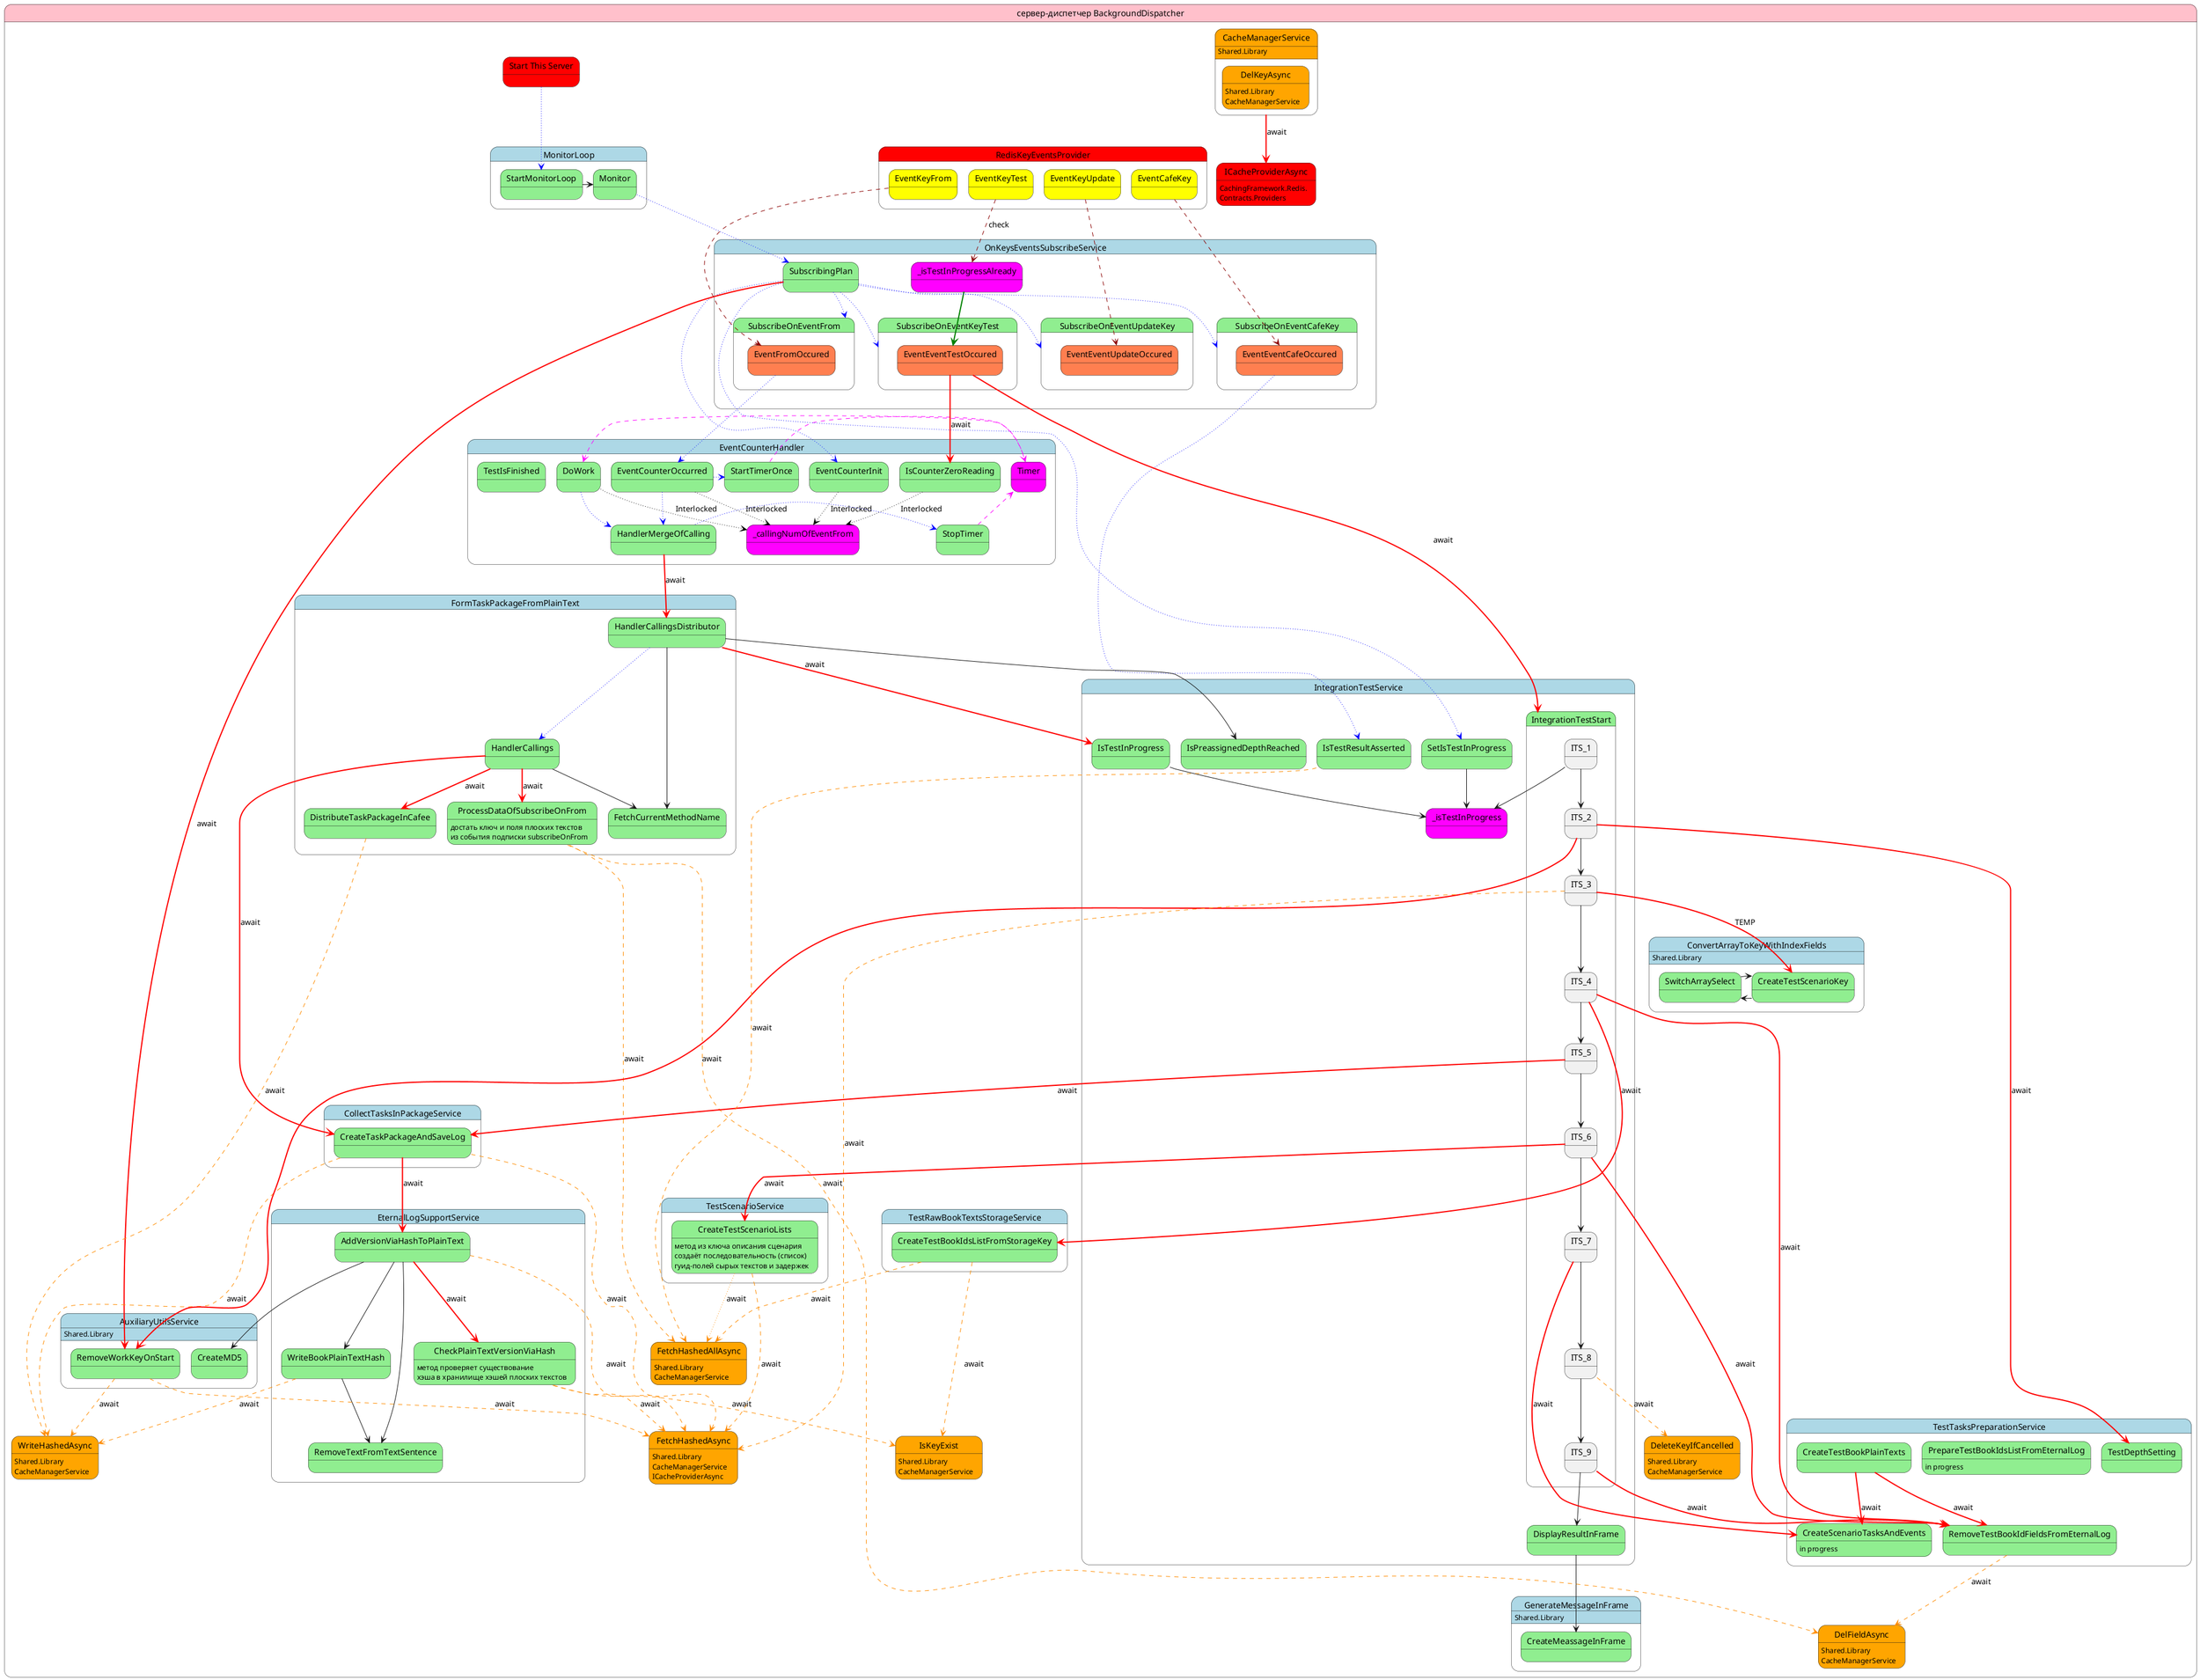 @startuml

state "сервер-диспетчер BackgroundDispatcher" as BackgroundDispatcher #pink {
    state "Start This Server" as ProgramCS #red

    state RedisKeyEventsProvider #red{
        state EventKeyFrom #yellow
        state EventСafeKey #yellow
        state EventKeyUpdate #yellow
        state EventKeyTest #yellow
    }
    state ICacheProviderAsync #red{

    }
    ICacheProviderAsync : CachingFramework.Redis.\nContracts.Providers

    state MonitorLoop #lightblue {
        state StartMonitorLoop #lightgreen
        state Monitor #lightgreen {
        }
        StartMonitorLoop -> Monitor
    }
    ProgramCS -[#blue,dotted]-> StartMonitorLoop

    state "OnKeysEventsSubscribeService" as _subscribe #lightblue {
        state SubscribingPlan #lightgreen
        Monitor -[#blue,dotted]-> SubscribingPlan
        state _isTestInProgressAlready #magenta

        state SubscribeOnEventFrom #lightgreen {
            state EventFromOccured #coral{
            }
        }
        state SubscribeOnEventСafeKey #lightgreen {
            state EventEventСafeOccured #coral{
            }
        }
        state SubscribeOnEventUpdateKey #lightgreen {
            state EventEventUpdateOccured #coral{
            }
        }
        state SubscribeOnEventKeyTest #lightgreen {
            state EventEventTestOccured #coral
        }
        _isTestInProgressAlready -[#green,bold]-> EventEventTestOccured
    }
    SubscribingPlan -[#blue,dotted]-> SubscribeOnEventFrom
    SubscribingPlan -[#blue,dotted]-> SubscribeOnEventСafeKey
    SubscribingPlan -[#blue,dotted]-> SubscribeOnEventUpdateKey
    SubscribingPlan -[#blue,dotted]-> SubscribeOnEventKeyTest

    state "EventCounterHandler" as _count #lightblue {
        state Timer #magenta
        state _callingNumOfEventFrom #magenta

        state EventCounterInit #lightgreen {
        }
        state IsCounterZeroReading #lightgreen {
        }
        state EventCounterOccurred #lightgreen {
        }
        state HandlerMergeOfCalling #lightgreen {
        }
        state StartTimerOnce #lightgreen {
        }
        state DoWork #lightgreen {
        }
        state StopTimer #lightgreen {
        }
        state TestIsFinished #lightgreen {
        }
    }
    IsCounterZeroReading -[#black,dotted]-> _callingNumOfEventFrom : Interlocked
    EventCounterInit -[#black,dotted]-> _callingNumOfEventFrom : Interlocked
    EventCounterOccurred -[#black,dotted]-> _callingNumOfEventFrom : Interlocked
    DoWork -[#black,dotted]-> _callingNumOfEventFrom : Interlocked
    EventCounterOccurred -[#blue,dotted]> StartTimerOnce
    StartTimerOnce -[#magenta,dashed]> Timer
    StopTimer -[#magenta,dashed]> Timer
    Timer -[#magenta,dashed]> DoWork
    EventCounterOccurred -[#blue,dotted]-> HandlerMergeOfCalling
    HandlerMergeOfCalling -[#blue,dotted]> StopTimer
    SubscribingPlan -[#blue,dotted]-> EventCounterInit
    DoWork -[#blue,dotted]> HandlerMergeOfCalling

    state "FormTaskPackageFromPlainText" as _front #lightblue {
        state HandlerCallingsDistributor #lightgreen {
        }
        state FetchCurrentMethodName #lightgreen {
        }
        state HandlerCallings #lightgreen {
        }
        state ProcessDataOfSubscribeOnFrom #lightgreen {
        }
        ProcessDataOfSubscribeOnFrom : достать ключ и поля плоских текстов \nиз события подписки subscribeOnFrom
        state DistributeTaskPackageInCafee #lightgreen {
        }
    }
    HandlerCallingsDistributor --> FetchCurrentMethodName
    HandlerCallings --> FetchCurrentMethodName
    HandlerCallings -[#red,bold]-> ProcessDataOfSubscribeOnFrom : await
    HandlerCallings -[#red,bold]-> DistributeTaskPackageInCafee : await
    HandlerCallingsDistributor -[#blue,dotted]-> HandlerCallings

    state "TestTasksPreparationService" as _prepare #lightblue {
        state TestDepthSetting #lightgreen {
        }
        state CreateScenarioTasksAndEvents #lightgreen {
        }
        CreateScenarioTasksAndEvents : in progress
        state PrepareTestBookIdsListFromEternalLog #lightgreen {
        }
        PrepareTestBookIdsListFromEternalLog : in progress
        state RemoveTestBookIdFieldsFromEternalLog #lightgreen {
        }
        state CreateTestBookPlainTexts #lightgreen {
        }
    }
    CreateTestBookPlainTexts -[#red,bold]-> RemoveTestBookIdFieldsFromEternalLog : await
    CreateTestBookPlainTexts -[#red,bold]-> CreateScenarioTasksAndEvents : await

    state "TestRawBookTextsStorageService" as _store #lightblue {
        state CreateTestBookIdsListFromStorageKey #lightgreen {
        }
    }

    state "CollectTasksInPackageService" as _collect #lightblue {
        state CreateTaskPackageAndSaveLog #lightgreen {
        }
    }

    state "TestScenarioService" as _scenario #lightblue {
        state CreateTestScenarioLists #lightgreen {
            CreateTestScenarioLists  : метод из ключа описания сценария \nсоздаёт последовательность (список) \nгуид-полей сырых текстов и задержек
        }
    }

    state "EternalLogSupportService" as _eternal #lightblue {
        state AddVersionViaHashToPlainText #lightgreen {
        }
        state CheckPlainTextVersionViaHash #lightgreen {
            CheckPlainTextVersionViaHash : метод проверяет существование \nхэша в хранилище хэшей плоских текстов
        }
        state RemoveTextFromTextSentence #lightgreen {
        }
        state WriteBookPlainTextHash #lightgreen {
        }
    }
    AddVersionViaHashToPlainText -[#red,bold]-> CheckPlainTextVersionViaHash : await
    AddVersionViaHashToPlainText --> RemoveTextFromTextSentence
    AddVersionViaHashToPlainText --> WriteBookPlainTextHash
    WriteBookPlainTextHash --> RemoveTextFromTextSentence

    state "IntegrationTestService" as _test #lightblue {
        state _isTestInProgress #magenta

        state IsTestInProgress #lightgreen {
        }
        state IntegrationTestStart #lightgreen {
            state ITS_1
            state ITS_2
            state ITS_3
            state ITS_4
            state ITS_5
            state ITS_6
            state ITS_7
            state ITS_8
            state ITS_9
            ITS_1 -down-> ITS_2
            ITS_2 -down-> ITS_3
            ITS_3 -down-> ITS_4
            ITS_4 -down-> ITS_5
            ITS_5 -down-> ITS_6
            ITS_6 -down-> ITS_7
            ITS_7 -down-> ITS_8
            ITS_8 -down-> ITS_9
        }
        state IsTestResultAsserted #lightgreen {
        }
        state IsPreassignedDepthReached #lightgreen {
        }        
        state DisplayResultInFrame #lightgreen {
        }
        state SetIsTestInProgress #lightgreen {
        }
    }

    state DeleteKeyIfCancelled #orange
    DeleteKeyIfCancelled : Shared.Library \nCacheManagerService
    state IsKeyExist #orange
    IsKeyExist : Shared.Library \nCacheManagerService
    state DelFieldAsync #orange
    DelFieldAsync : Shared.Library \nCacheManagerService
    state FetchHashedAsync #orange
    FetchHashedAsync : Shared.Library \nCacheManagerService \nICacheProviderAsync
    state WriteHashedAsync #orange
    WriteHashedAsync : Shared.Library \nCacheManagerService
    state FetchHashedAllAsync #orange
    FetchHashedAllAsync : Shared.Library \nCacheManagerService

    state "ConvertArrayToKeyWithIndexFields" as _convert #lightblue {
        _convert : Shared.Library
        state CreateTestScenarioKey #lightgreen{

        }
        state SwitchArraySelect #lightgreen{

        }
        CreateTestScenarioKey -> SwitchArraySelect
        SwitchArraySelect -> CreateTestScenarioKey
    }
    state "AuxiliaryUtilsService" as _aux #lightblue {
        _aux : Shared.Library
        state RemoveWorkKeyOnStart #lightgreen {
        }
        state CreateMD5 #lightgreen {
        }
    }
    state "GenerateMessageInFrame" as GenerateMessageInFrame #lightblue {
        GenerateMessageInFrame : Shared.Library
        state CreateMeassageInFrame #lightgreen {
        }

    }
    state CacheManagerService #orange{
        CacheManagerService : Shared.Library
        state DelKeyAsync #orange
        DelKeyAsync : Shared.Library \nCacheManagerService
    }
    
    CacheManagerService -[#red,bold]-> ICacheProviderAsync : await
        
    ITS_1 --> _isTestInProgress
    SetIsTestInProgress --> _isTestInProgress
    IsTestInProgress --> _isTestInProgress
    ITS_9 --> DisplayResultInFrame
    
    DisplayResultInFrame --> CreateMeassageInFrame

    SubscribingPlan -[#red,bold]-> RemoveWorkKeyOnStart : await
    'to remove SetIsTestInProgress
    SubscribingPlan -[#blue,dotted]-> SetIsTestInProgress

    EventKeyFrom -[#darkred,dashed]-> EventFromOccured
    EventСafeKey -[#darkred,dashed]-> EventEventСafeOccured
    EventKeyUpdate -[#darkred,dashed]-> EventEventUpdateOccured
    EventKeyTest -[#darkred,dashed]-> _isTestInProgressAlready : check
    EventFromOccured -[#blue,dotted]-> EventCounterOccurred
    EventEventСafeOccured -[#blue,dotted]-> IsTestResultAsserted
    EventEventTestOccured -[#red,bold]-> IsCounterZeroReading : await
    EventEventTestOccured -[#red,bold]-> IntegrationTestStart : await

    HandlerCallingsDistributor -[#red,bold]-> IsTestInProgress : await
    HandlerCallingsDistributor --> IsPreassignedDepthReached
    HandlerMergeOfCalling -[#red,bold]-> HandlerCallingsDistributor : await
    HandlerCallings -[#red,bold]-> CreateTaskPackageAndSaveLog : await
    ProcessDataOfSubscribeOnFrom -[#darkorange,dashed]-> FetchHashedAllAsync : await
    ProcessDataOfSubscribeOnFrom -[#darkorange,dashed]-> DelFieldAsync : await
    DistributeTaskPackageInCafee -[#darkorange,dashed]-> WriteHashedAsync : await

    AddVersionViaHashToPlainText --> CreateMD5
    AddVersionViaHashToPlainText -[#darkorange,dashed]-> FetchHashedAsync : await
    WriteBookPlainTextHash -[#darkorange,dashed]-> WriteHashedAsync : await
    CheckPlainTextVersionViaHash -[#darkorange,dashed]-> IsKeyExist : await
    CheckPlainTextVersionViaHash -[#darkorange,dashed]-> FetchHashedAsync : await
    CreateTaskPackageAndSaveLog -[#darkorange,dashed]-> FetchHashedAsync : await
    CreateTaskPackageAndSaveLog -[#red,bold]-> AddVersionViaHashToPlainText : await
    CreateTaskPackageAndSaveLog -[#darkorange,dashed]-> WriteHashedAsync : await

    RemoveTestBookIdFieldsFromEternalLog -[#darkorange,dashed]-> DelFieldAsync : await
    
    CreateTestBookIdsListFromStorageKey -[#darkorange,dashed]-> IsKeyExist : await
    CreateTestBookIdsListFromStorageKey -[#darkorange,dashed]-> FetchHashedAllAsync : await

    CreateTestScenarioLists -[#darkorange,dotted]-> FetchHashedAllAsync : await
    CreateTestScenarioLists -[#darkorange,dashed]-> FetchHashedAsync : await

    ITS_2 -[#red,bold]-> TestDepthSetting : await
    ITS_2 -[#red,bold]-> RemoveWorkKeyOnStart : await
    ITS_3 -[#darkorange,dashed]-> FetchHashedAsync : await
    ITS_3 -[#red,bold]-> CreateTestScenarioKey : TEMP
    ITS_4 -[#red,bold]-> CreateTestBookIdsListFromStorageKey : await
    ITS_4 -[#red,bold]-> RemoveTestBookIdFieldsFromEternalLog : await
    ITS_5 -[#red,bold]-> CreateTaskPackageAndSaveLog : await
    ITS_6 -[#red,bold]-> CreateTestScenarioLists : await
    ITS_6 -[#red,bold]-> RemoveTestBookIdFieldsFromEternalLog : await
    ITS_7 -[#red,bold]-> CreateScenarioTasksAndEvents : await
    ITS_8 -[#darkorange,dashed]-> DeleteKeyIfCancelled : await
    ITS_9 -[#red,bold]-> RemoveTestBookIdFieldsFromEternalLog : await

    RemoveWorkKeyOnStart -[#darkorange,dashed]-> WriteHashedAsync : await
    RemoveWorkKeyOnStart -[#darkorange,dashed]-> FetchHashedAsync : await

    IsTestResultAsserted -[#darkorange,dashed]-> FetchHashedAllAsync : await

}
@enduml
